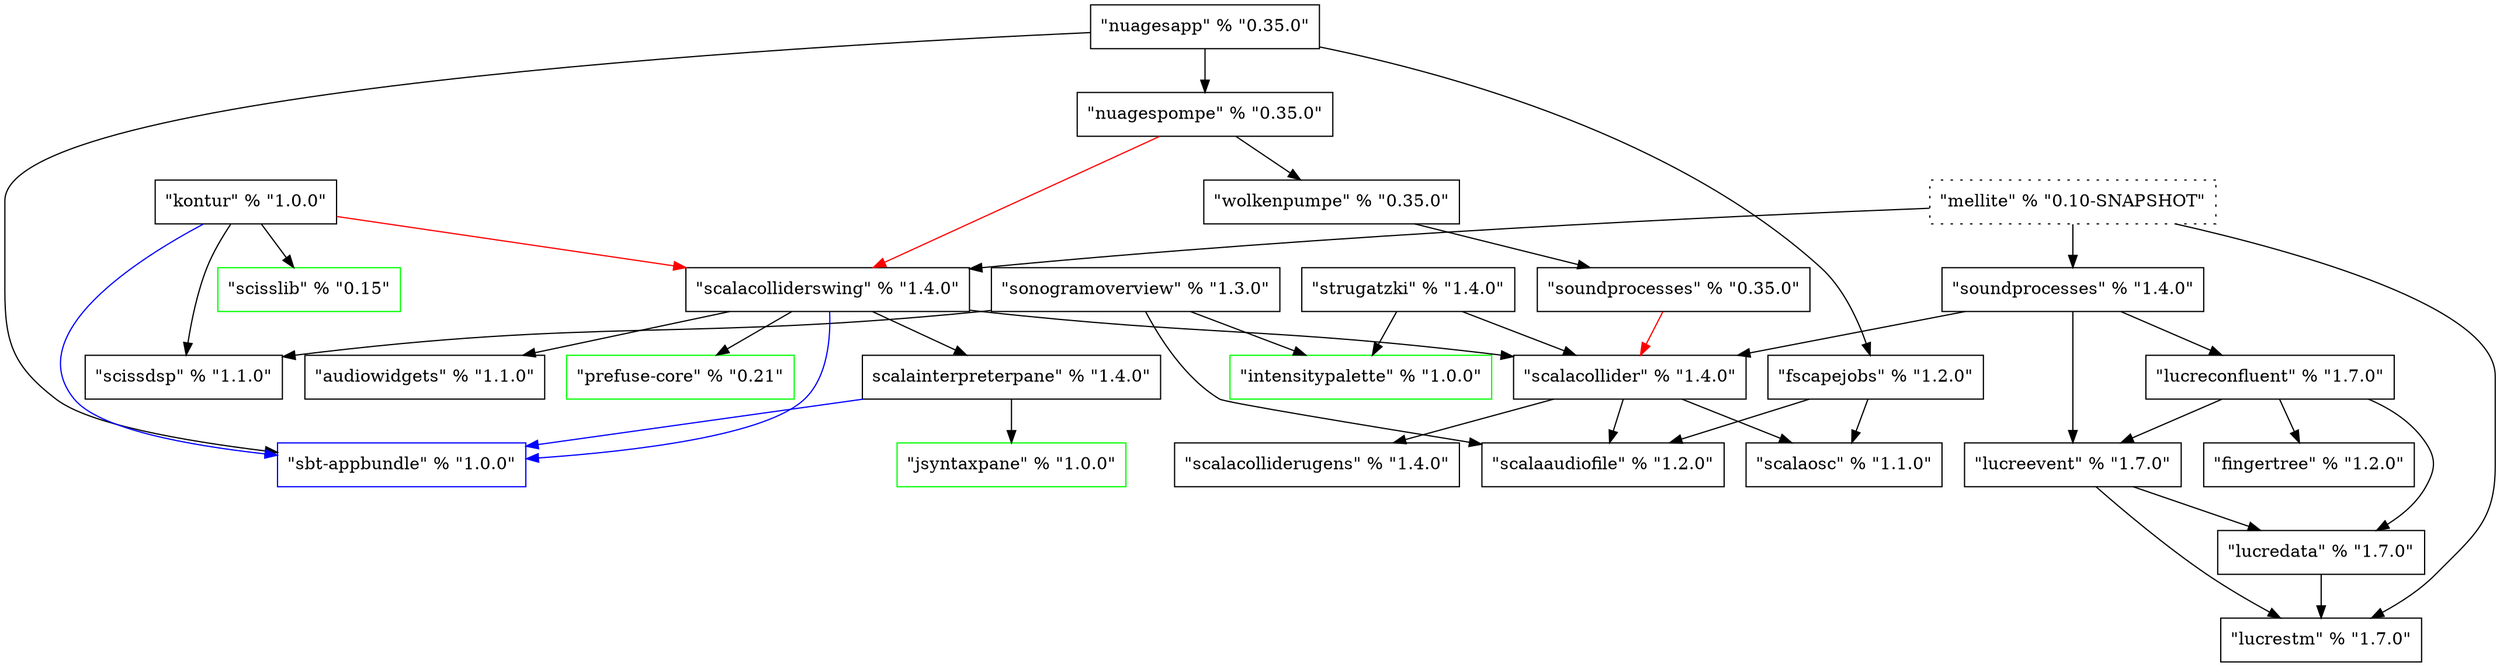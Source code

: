 digraph G {
	ScalaOSC [label="\"scalaosc\" % \"1.1.0\"", shape=box];
	ScalaAudioFile [label="\"scalaaudiofile\" % \"1.2.0\"", shape=box];
	FScapeJobs [label="\"fscapejobs\" % \"1.2.0\"", shape=box];
	AudioWidgets [label="\"audiowidgets\" % \"1.1.0\"", shape=box];
//	ScalaAudioWidgets [label="\"scalaaudiowidgets\" % \"1.0.0\"", shape=box, color=red];
	SbtAppbundle [label="\"sbt-appbundle\" % \"1.0.0\"", shape=Box, color=blue];
	ScissDSP [label="\"scissdsp\" % \"1.1.0\"", shape=Box];
	SonogramOverview [label="\"sonogramoverview\" % \"1.3.0\"", shape=Box];
	ScalaCollider [label="\"scalacollider\" % \"1.4.0\"", shape=Box];
	ScalaColliderUGens [label="\"scalacolliderugens\" % \"1.4.0\"", shape=Box];
	ScalaColliderSwing [label="\"scalacolliderswing\" % \"1.4.0\"", shape=Box];
	IntensityPalette [label="\"intensitypalette\" % \"1.0.0\"", shape=Box, color=green];
	Strugatzki [label="\"strugatzki\" % \"1.4.0\"", shape=Box];
	JSyntaxPane [label="\"jsyntaxpane\" % \"1.0.0\"", shape=Box, color=green];
	ScalaInterpreterPane [label="\scalainterpreterpane\" % \"1.4.0\"", shape=Box];
	PrefuseCore [label="\"prefuse-core\" % \"0.21\"", shape=Box, color=green];
	SoundProcesses_OLD [label="\"soundprocesses\" % \"0.35.0\"", shape=Box];
	Wolkenpumpe [label="\"wolkenpumpe\" % \"0.35.0\"", shape=Box];
	NuagesPompe [label="\"nuagespompe\" % \"0.35.0\"", shape=Box];
	NuagesApp [label="\"nuagesapp\" % \"0.35.0\"", shape=Box];
	ScissLib [label="\"scisslib\" % \"0.15\"", shape=Box, color=green];
	Kontur [label="\"kontur\" % \"1.0.0\"", shape=Box];
	FingerTree [label="\"fingertree\" % \"1.2.0\"", shape=Box];
	LucreSTM [label="\"lucrestm\" % \"1.7.0\"", shape=Box];
	LucreEvent [label="\"lucreevent\" % \"1.7.0\"", shape=Box];
	LucreData [label="\"lucredata\" % \"1.7.0\"", shape=Box];
//	LucreExpr [label="\"lucreexpr\" % \"1.4.0\"", shape=Box];
	LucreConfluent [label="\"lucreconfluent\" % \"1.7.0\"", shape=Box];
//	ConfluentReactive [label="\"confluentreactive\" % \"1.5.0\"", shape=Box];
	SoundProcesses [label="\"soundprocesses\" % \"1.4.0\"", shape=Box];
	Mellite [label="\"mellite\" % \"0.10-SNAPSHOT\"", shape=Box, style=dotted];
	
	FScapeJobs -> ScalaOSC;
	FScapeJobs -> ScalaAudioFile;
//	ScalaAudioWidgets -> AudioWidgets [color=red];
	SonogramOverview -> ScalaAudioFile;
	SonogramOverview -> ScissDSP;
	SonogramOverview -> IntensityPalette;
	ScalaCollider -> ScalaColliderUGens;
	ScalaCollider -> ScalaOSC;
	ScalaCollider -> ScalaAudioFile;
	Strugatzki -> ScalaCollider;
	Strugatzki -> IntensityPalette;
	ScalaInterpreterPane -> JSyntaxPane;
	ScalaInterpreterPane -> SbtAppbundle [color=blue];
	ScalaColliderSwing -> SbtAppbundle [color=blue];
	ScalaColliderSwing -> ScalaCollider;
	ScalaColliderSwing -> ScalaInterpreterPane;
	ScalaColliderSwing -> PrefuseCore;
	ScalaColliderSwing -> AudioWidgets;
	SoundProcesses_OLD -> ScalaCollider [color=red];
	Wolkenpumpe -> SoundProcesses_OLD;
	NuagesPompe -> Wolkenpumpe;
	NuagesPompe -> ScalaColliderSwing [color=red];
	NuagesApp -> SbtAppbundle;
	NuagesApp -> NuagesPompe;
	NuagesApp -> FScapeJobs;
	Kontur -> SbtAppbundle [color=blue];
	Kontur -> ScalaColliderSwing [color=red];
	Kontur -> ScissDSP;
	Kontur -> ScissLib;
	LucreEvent -> LucreSTM;
   LucreEvent -> LucreData;
	LucreData -> LucreSTM;
//   LucreExpr -> LucreData [color=red];
//   LucreExpr -> LucreEvent [color=red];
	LucreConfluent -> FingerTree;
	LucreConfluent -> LucreData;
	LucreConfluent -> LucreEvent;
//   ConfluentReactive -> LucreConfluent;
//	ConfluentReactive -> LucreEvent [color=red];
	SoundProcesses -> ScalaCollider;
	SoundProcesses -> LucreConfluent;
	SoundProcesses -> LucreEvent;
	Mellite -> SoundProcesses;
	Mellite -> ScalaColliderSwing;
	Mellite -> LucreSTM;
}

